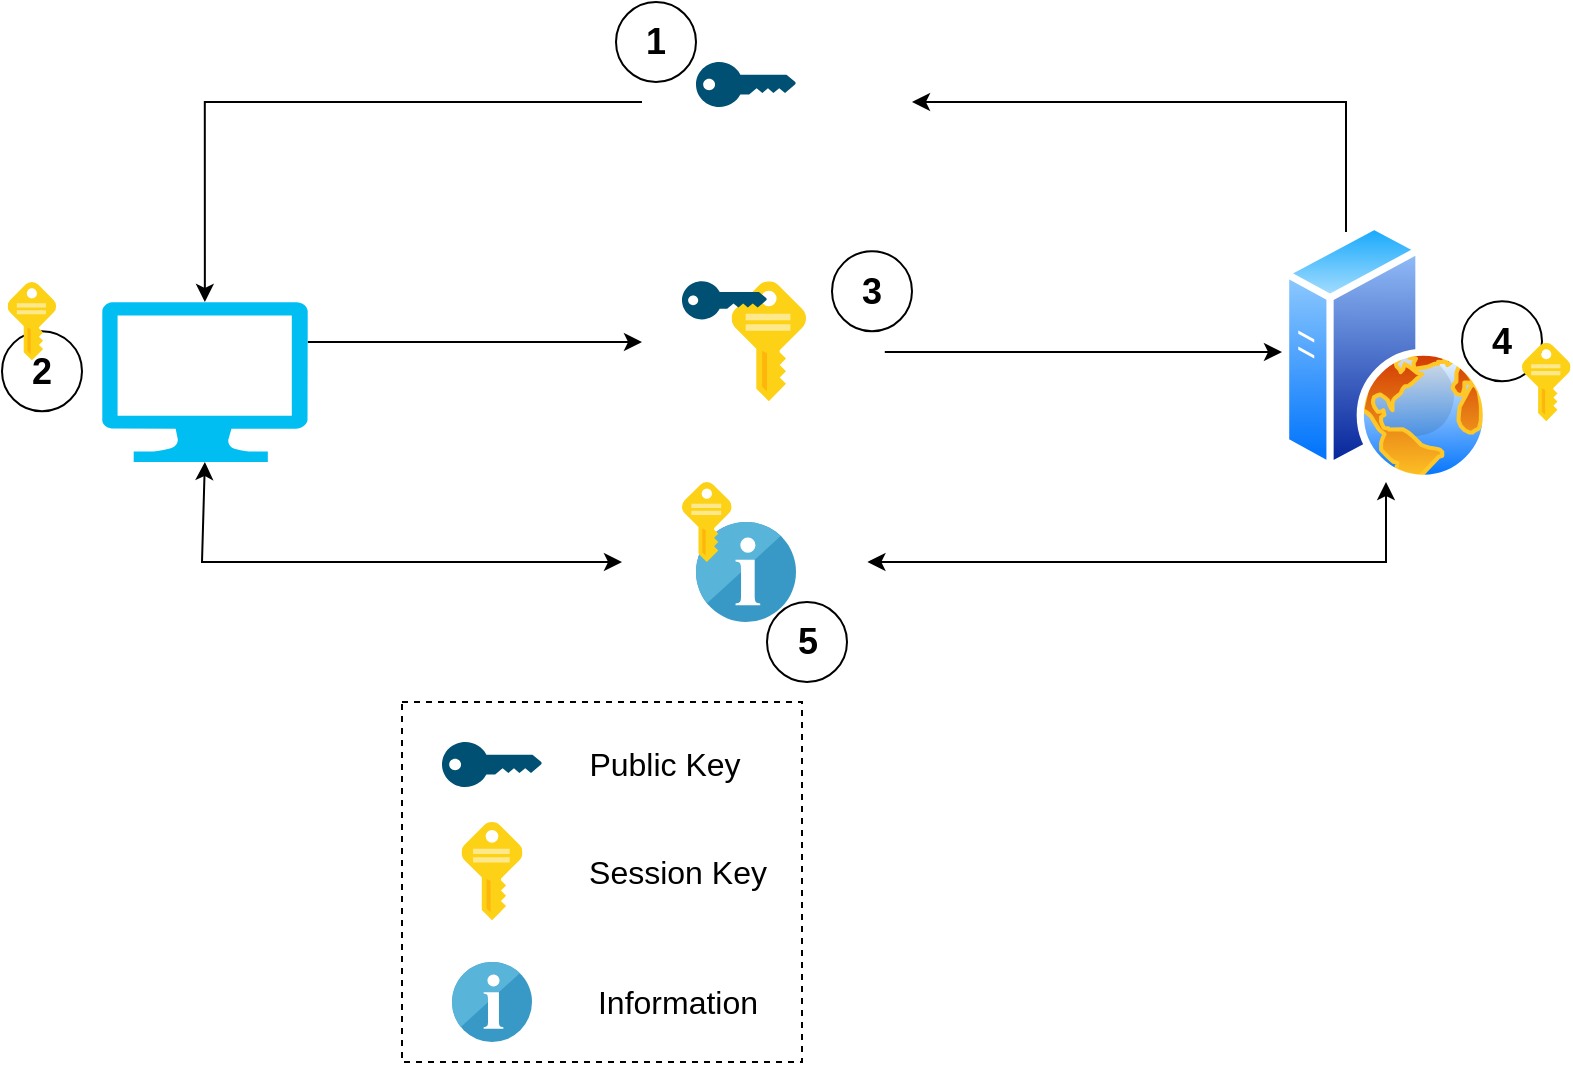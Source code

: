 <mxfile version="19.0.0" type="github">
  <diagram id="zJ4U8djgaOEQtIxbnBA0" name="ssl_image">
    <mxGraphModel dx="990" dy="571" grid="1" gridSize="10" guides="1" tooltips="1" connect="1" arrows="1" fold="1" page="1" pageScale="1" pageWidth="850" pageHeight="1100" math="0" shadow="0">
      <root>
        <mxCell id="0" />
        <mxCell id="1" parent="0" />
        <mxCell id="lCDRXi_N0Ei3AMv5pPT4-17" value="" style="rounded=0;whiteSpace=wrap;html=1;fontSize=16;fillColor=none;strokeColor=none;" parent="1" vertex="1">
          <mxGeometry x="340" y="250" width="122.7" height="80" as="geometry" />
        </mxCell>
        <mxCell id="lCDRXi_N0Ei3AMv5pPT4-14" style="edgeStyle=orthogonalEdgeStyle;rounded=0;orthogonalLoop=1;jettySize=auto;html=1;fontSize=16;" parent="1" source="lCDRXi_N0Ei3AMv5pPT4-12" target="lCDRXi_N0Ei3AMv5pPT4-2" edge="1">
          <mxGeometry relative="1" as="geometry">
            <Array as="points">
              <mxPoint x="520" y="185" />
              <mxPoint x="520" y="185" />
            </Array>
          </mxGeometry>
        </mxCell>
        <mxCell id="lCDRXi_N0Ei3AMv5pPT4-12" value="" style="rounded=0;whiteSpace=wrap;html=1;fontSize=16;fillColor=none;strokeColor=none;" parent="1" vertex="1">
          <mxGeometry x="350" y="144.57" width="121.4" height="70" as="geometry" />
        </mxCell>
        <mxCell id="lCDRXi_N0Ei3AMv5pPT4-8" value="" style="rounded=0;whiteSpace=wrap;html=1;fontSize=16;fillColor=none;strokeColor=none;" parent="1" vertex="1">
          <mxGeometry x="350" y="20" width="135" height="80" as="geometry" />
        </mxCell>
        <mxCell id="lCDRXi_N0Ei3AMv5pPT4-13" style="edgeStyle=orthogonalEdgeStyle;rounded=0;orthogonalLoop=1;jettySize=auto;html=1;fontSize=16;" parent="1" source="lCDRXi_N0Ei3AMv5pPT4-1" target="lCDRXi_N0Ei3AMv5pPT4-12" edge="1">
          <mxGeometry relative="1" as="geometry">
            <Array as="points">
              <mxPoint x="220" y="180" />
              <mxPoint x="220" y="180" />
            </Array>
          </mxGeometry>
        </mxCell>
        <mxCell id="lCDRXi_N0Ei3AMv5pPT4-1" value="" style="verticalLabelPosition=bottom;html=1;verticalAlign=top;align=center;strokeColor=none;fillColor=#00BEF2;shape=mxgraph.azure.computer;pointerEvents=1;" parent="1" vertex="1">
          <mxGeometry x="80" y="160" width="102.86" height="80" as="geometry" />
        </mxCell>
        <mxCell id="lCDRXi_N0Ei3AMv5pPT4-7" style="edgeStyle=orthogonalEdgeStyle;rounded=0;orthogonalLoop=1;jettySize=auto;html=1;fontSize=16;entryX=1;entryY=0.5;entryDx=0;entryDy=0;" parent="1" source="lCDRXi_N0Ei3AMv5pPT4-2" target="lCDRXi_N0Ei3AMv5pPT4-8" edge="1">
          <mxGeometry relative="1" as="geometry">
            <mxPoint x="470" y="60" as="targetPoint" />
            <Array as="points">
              <mxPoint x="702" y="60" />
              <mxPoint x="485" y="60" />
            </Array>
          </mxGeometry>
        </mxCell>
        <mxCell id="lCDRXi_N0Ei3AMv5pPT4-2" value="" style="aspect=fixed;perimeter=ellipsePerimeter;html=1;align=center;shadow=0;dashed=0;spacingTop=3;image;image=img/lib/active_directory/web_server.svg;" parent="1" vertex="1">
          <mxGeometry x="670" y="120" width="104" height="130" as="geometry" />
        </mxCell>
        <mxCell id="lCDRXi_N0Ei3AMv5pPT4-4" value="" style="points=[[0,0.5,0],[0.24,0,0],[0.5,0.28,0],[0.995,0.475,0],[0.5,0.72,0],[0.24,1,0]];verticalLabelPosition=bottom;sketch=0;html=1;verticalAlign=top;aspect=fixed;align=center;pointerEvents=1;shape=mxgraph.cisco19.key;fillColor=#005073;strokeColor=none;fontSize=16;" parent="1" vertex="1">
          <mxGeometry x="250" y="380" width="50" height="22.5" as="geometry" />
        </mxCell>
        <mxCell id="lCDRXi_N0Ei3AMv5pPT4-9" style="edgeStyle=orthogonalEdgeStyle;rounded=0;orthogonalLoop=1;jettySize=auto;html=1;entryX=0.5;entryY=0;entryDx=0;entryDy=0;entryPerimeter=0;fontSize=16;" parent="1" source="lCDRXi_N0Ei3AMv5pPT4-8" target="lCDRXi_N0Ei3AMv5pPT4-1" edge="1">
          <mxGeometry relative="1" as="geometry" />
        </mxCell>
        <mxCell id="lCDRXi_N0Ei3AMv5pPT4-10" value="" style="sketch=0;aspect=fixed;html=1;points=[];align=center;image;fontSize=12;image=img/lib/mscae/Key.svg;fillColor=none;" parent="1" vertex="1">
          <mxGeometry x="394.8" y="149.57" width="37.2" height="60" as="geometry" />
        </mxCell>
        <mxCell id="lCDRXi_N0Ei3AMv5pPT4-11" value="" style="points=[[0,0.5,0],[0.24,0,0],[0.5,0.28,0],[0.995,0.475,0],[0.5,0.72,0],[0.24,1,0]];verticalLabelPosition=bottom;sketch=0;html=1;verticalAlign=top;aspect=fixed;align=center;pointerEvents=1;shape=mxgraph.cisco19.key;fillColor=#005073;strokeColor=none;fontSize=16;" parent="1" vertex="1">
          <mxGeometry x="370" y="149.57" width="42.5" height="19.13" as="geometry" />
        </mxCell>
        <mxCell id="lCDRXi_N0Ei3AMv5pPT4-15" value="" style="sketch=0;aspect=fixed;html=1;points=[];align=center;image;fontSize=12;image=img/lib/mscae/Info_2.svg;fillColor=none;" parent="1" vertex="1">
          <mxGeometry x="377" y="270" width="50" height="50" as="geometry" />
        </mxCell>
        <mxCell id="lCDRXi_N0Ei3AMv5pPT4-16" value="" style="sketch=0;aspect=fixed;html=1;points=[];align=center;image;fontSize=12;image=img/lib/mscae/Key.svg;fillColor=none;" parent="1" vertex="1">
          <mxGeometry x="370" y="250" width="24.8" height="40" as="geometry" />
        </mxCell>
        <mxCell id="lCDRXi_N0Ei3AMv5pPT4-21" value="" style="endArrow=classic;startArrow=classic;html=1;rounded=0;fontSize=16;entryX=0.5;entryY=1;entryDx=0;entryDy=0;exitX=1;exitY=0.5;exitDx=0;exitDy=0;" parent="1" source="lCDRXi_N0Ei3AMv5pPT4-17" target="lCDRXi_N0Ei3AMv5pPT4-2" edge="1">
          <mxGeometry width="50" height="50" relative="1" as="geometry">
            <mxPoint x="400" y="310" as="sourcePoint" />
            <mxPoint x="450" y="260" as="targetPoint" />
            <Array as="points">
              <mxPoint x="722" y="290" />
            </Array>
          </mxGeometry>
        </mxCell>
        <mxCell id="lCDRXi_N0Ei3AMv5pPT4-22" value="" style="endArrow=classic;startArrow=classic;html=1;rounded=0;fontSize=16;exitX=0.5;exitY=1;exitDx=0;exitDy=0;exitPerimeter=0;entryX=0;entryY=0.5;entryDx=0;entryDy=0;" parent="1" source="lCDRXi_N0Ei3AMv5pPT4-1" target="lCDRXi_N0Ei3AMv5pPT4-17" edge="1">
          <mxGeometry width="50" height="50" relative="1" as="geometry">
            <mxPoint x="400" y="310" as="sourcePoint" />
            <mxPoint x="450" y="260" as="targetPoint" />
            <Array as="points">
              <mxPoint x="130" y="290" />
            </Array>
          </mxGeometry>
        </mxCell>
        <mxCell id="lCDRXi_N0Ei3AMv5pPT4-23" value="&lt;span style=&quot;font-size: 18px;&quot;&gt;&lt;b&gt;1&lt;/b&gt;&lt;/span&gt;" style="ellipse;whiteSpace=wrap;html=1;aspect=fixed;fontSize=16;fillColor=none;" parent="1" vertex="1">
          <mxGeometry x="337" y="10" width="40" height="40" as="geometry" />
        </mxCell>
        <mxCell id="lCDRXi_N0Ei3AMv5pPT4-25" value="&lt;span style=&quot;font-size: 18px;&quot;&gt;&lt;b&gt;2&lt;/b&gt;&lt;/span&gt;" style="ellipse;whiteSpace=wrap;html=1;aspect=fixed;fontSize=16;fillColor=none;" parent="1" vertex="1">
          <mxGeometry x="30" y="174.57" width="40" height="40" as="geometry" />
        </mxCell>
        <mxCell id="lCDRXi_N0Ei3AMv5pPT4-26" value="&lt;span style=&quot;font-size: 18px;&quot;&gt;&lt;b&gt;3&lt;/b&gt;&lt;/span&gt;" style="ellipse;whiteSpace=wrap;html=1;aspect=fixed;fontSize=16;fillColor=none;" parent="1" vertex="1">
          <mxGeometry x="445" y="134.57" width="40" height="40" as="geometry" />
        </mxCell>
        <mxCell id="lCDRXi_N0Ei3AMv5pPT4-27" value="&lt;span style=&quot;font-size: 18px;&quot;&gt;&lt;b&gt;4&lt;/b&gt;&lt;/span&gt;" style="ellipse;whiteSpace=wrap;html=1;aspect=fixed;fontSize=16;fillColor=none;" parent="1" vertex="1">
          <mxGeometry x="760" y="159.57" width="40" height="40" as="geometry" />
        </mxCell>
        <mxCell id="lCDRXi_N0Ei3AMv5pPT4-28" value="&lt;span style=&quot;font-size: 18px;&quot;&gt;&lt;b&gt;5&lt;/b&gt;&lt;/span&gt;" style="ellipse;whiteSpace=wrap;html=1;aspect=fixed;fontSize=16;fillColor=none;" parent="1" vertex="1">
          <mxGeometry x="412.5" y="310" width="40" height="40" as="geometry" />
        </mxCell>
        <mxCell id="lCDRXi_N0Ei3AMv5pPT4-29" value="&lt;font style=&quot;font-size: 16px;&quot;&gt;Public Key&lt;/font&gt;" style="text;html=1;strokeColor=none;fillColor=none;align=center;verticalAlign=middle;whiteSpace=wrap;rounded=0;fontSize=18;fontColor=#000000;" parent="1" vertex="1">
          <mxGeometry x="309.5" y="376.25" width="103" height="30" as="geometry" />
        </mxCell>
        <mxCell id="lCDRXi_N0Ei3AMv5pPT4-30" value="" style="points=[[0,0.5,0],[0.24,0,0],[0.5,0.28,0],[0.995,0.475,0],[0.5,0.72,0],[0.24,1,0]];verticalLabelPosition=bottom;sketch=0;html=1;verticalAlign=top;aspect=fixed;align=center;pointerEvents=1;shape=mxgraph.cisco19.key;fillColor=#005073;strokeColor=none;fontSize=16;" parent="1" vertex="1">
          <mxGeometry x="377" y="40" width="50" height="22.5" as="geometry" />
        </mxCell>
        <mxCell id="lCDRXi_N0Ei3AMv5pPT4-31" value="" style="sketch=0;aspect=fixed;html=1;points=[];align=center;image;fontSize=12;image=img/lib/mscae/Key.svg;fillColor=none;" parent="1" vertex="1">
          <mxGeometry x="32.8" y="150" width="24.27" height="39.14" as="geometry" />
        </mxCell>
        <mxCell id="lCDRXi_N0Ei3AMv5pPT4-32" value="" style="sketch=0;aspect=fixed;html=1;points=[];align=center;image;fontSize=12;image=img/lib/mscae/Key.svg;fillColor=none;" parent="1" vertex="1">
          <mxGeometry x="790" y="180.43" width="24.27" height="39.14" as="geometry" />
        </mxCell>
        <mxCell id="lCDRXi_N0Ei3AMv5pPT4-33" value="" style="sketch=0;aspect=fixed;html=1;points=[];align=center;image;fontSize=12;image=img/lib/mscae/Key.svg;fillColor=none;" parent="1" vertex="1">
          <mxGeometry x="259.77" y="420" width="30.47" height="49.14" as="geometry" />
        </mxCell>
        <mxCell id="lCDRXi_N0Ei3AMv5pPT4-34" value="&lt;font style=&quot;font-size: 16px;&quot;&gt;Session Key&lt;/font&gt;" style="text;html=1;strokeColor=none;fillColor=none;align=center;verticalAlign=middle;whiteSpace=wrap;rounded=0;fontSize=18;fontColor=#000000;" parent="1" vertex="1">
          <mxGeometry x="309" y="429.57" width="118" height="30" as="geometry" />
        </mxCell>
        <mxCell id="lCDRXi_N0Ei3AMv5pPT4-35" value="" style="sketch=0;aspect=fixed;html=1;points=[];align=center;image;fontSize=12;image=img/lib/mscae/Info_2.svg;fillColor=none;" parent="1" vertex="1">
          <mxGeometry x="255" y="490" width="40" height="40" as="geometry" />
        </mxCell>
        <mxCell id="lCDRXi_N0Ei3AMv5pPT4-36" value="&lt;font style=&quot;font-size: 16px;&quot;&gt;Information&lt;/font&gt;" style="text;html=1;strokeColor=none;fillColor=none;align=center;verticalAlign=middle;whiteSpace=wrap;rounded=0;fontSize=18;fontColor=#000000;" parent="1" vertex="1">
          <mxGeometry x="309" y="495" width="118" height="30" as="geometry" />
        </mxCell>
        <mxCell id="16FVVMZVTE1_vaQO1XXS-1" value="" style="rounded=0;whiteSpace=wrap;html=1;fontSize=16;fillColor=none;dashed=1;" vertex="1" parent="1">
          <mxGeometry x="230" y="360" width="200" height="180" as="geometry" />
        </mxCell>
      </root>
    </mxGraphModel>
  </diagram>
</mxfile>
